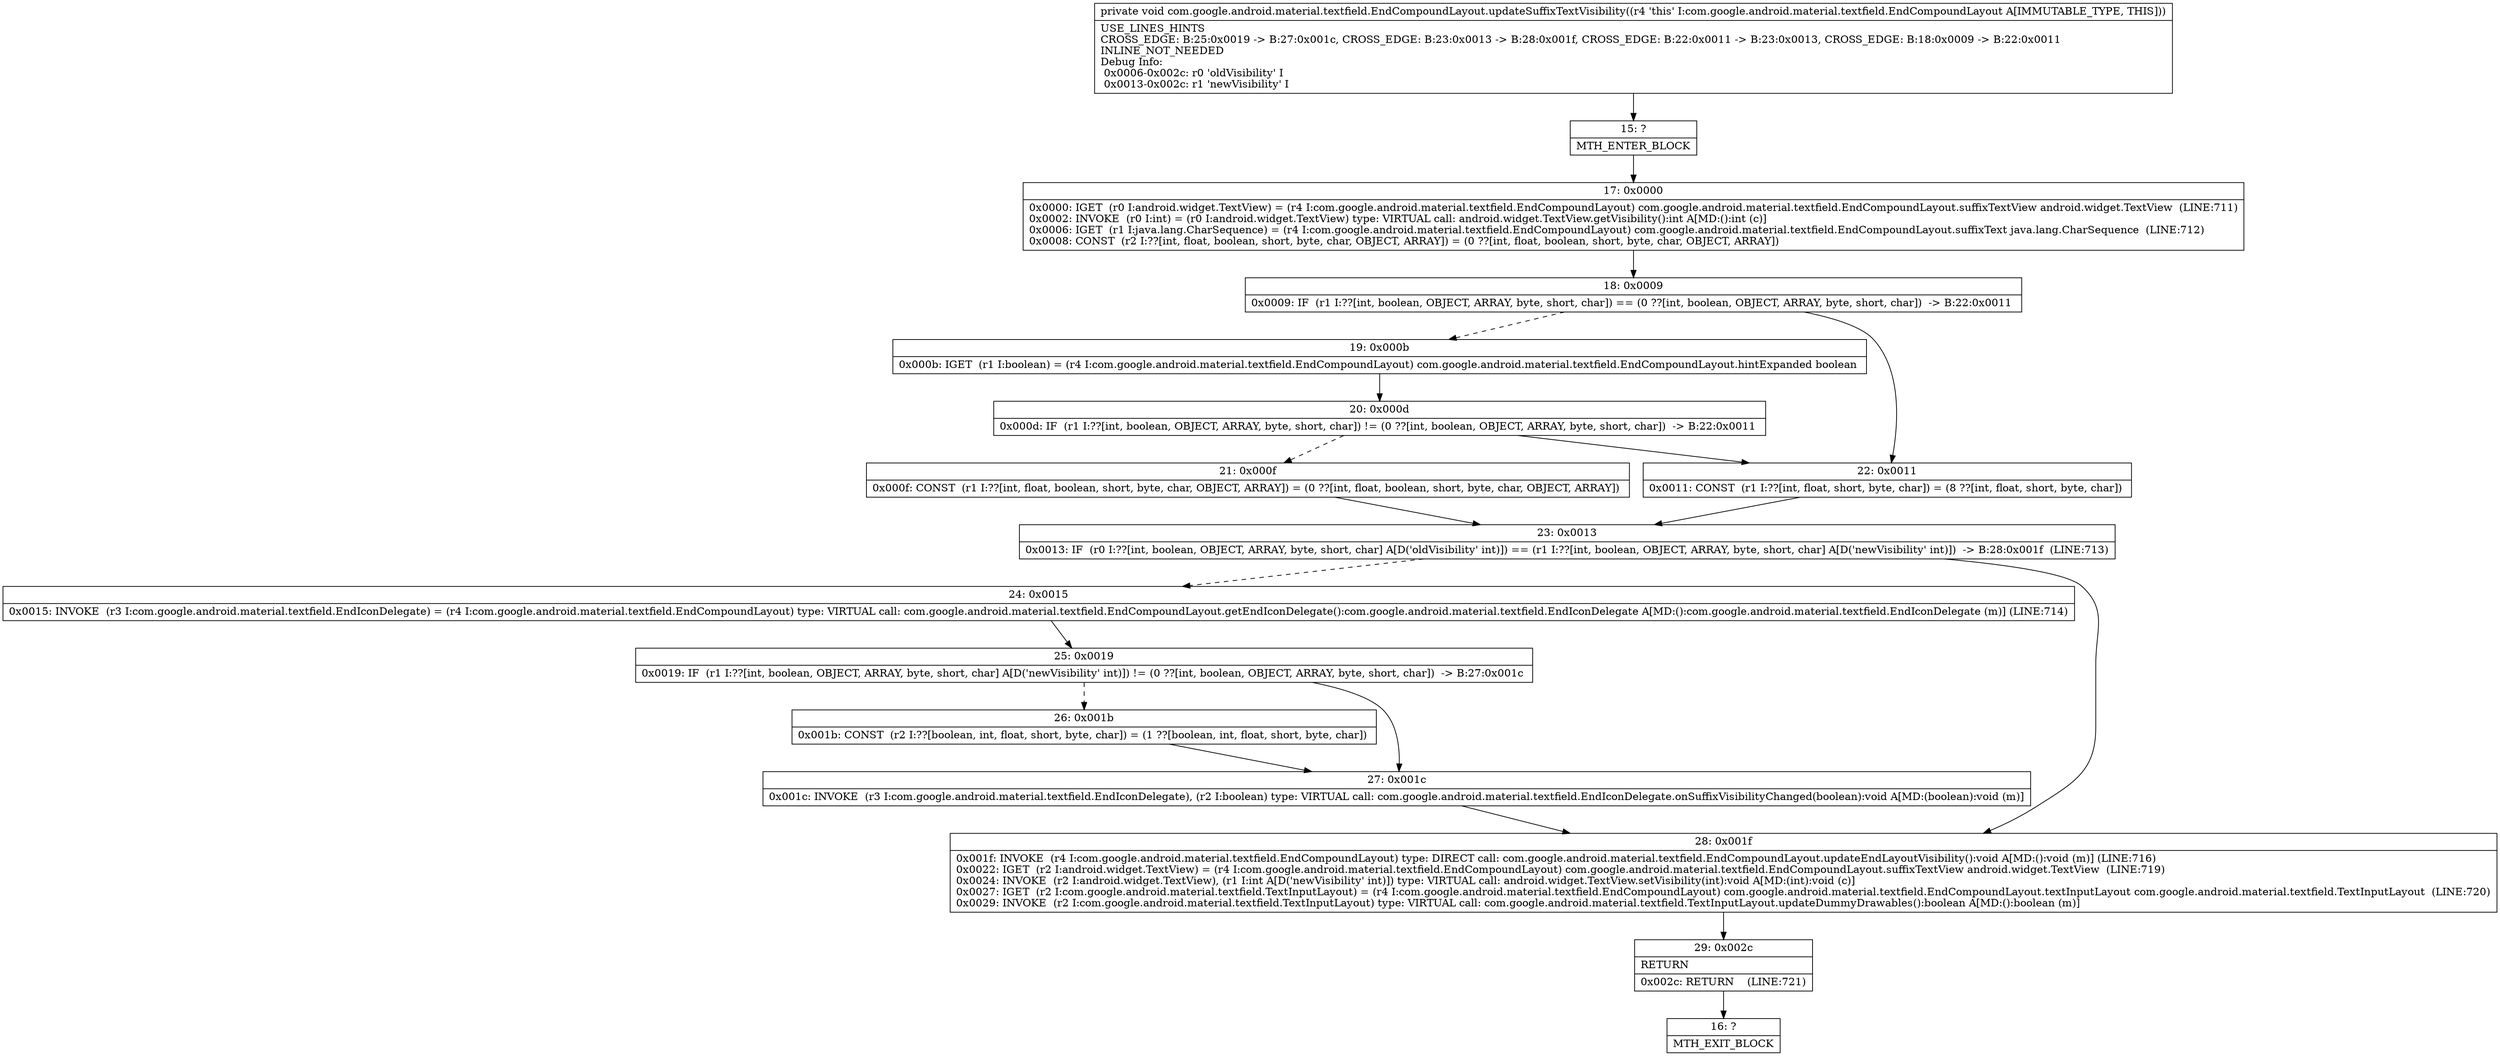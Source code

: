 digraph "CFG forcom.google.android.material.textfield.EndCompoundLayout.updateSuffixTextVisibility()V" {
Node_15 [shape=record,label="{15\:\ ?|MTH_ENTER_BLOCK\l}"];
Node_17 [shape=record,label="{17\:\ 0x0000|0x0000: IGET  (r0 I:android.widget.TextView) = (r4 I:com.google.android.material.textfield.EndCompoundLayout) com.google.android.material.textfield.EndCompoundLayout.suffixTextView android.widget.TextView  (LINE:711)\l0x0002: INVOKE  (r0 I:int) = (r0 I:android.widget.TextView) type: VIRTUAL call: android.widget.TextView.getVisibility():int A[MD:():int (c)]\l0x0006: IGET  (r1 I:java.lang.CharSequence) = (r4 I:com.google.android.material.textfield.EndCompoundLayout) com.google.android.material.textfield.EndCompoundLayout.suffixText java.lang.CharSequence  (LINE:712)\l0x0008: CONST  (r2 I:??[int, float, boolean, short, byte, char, OBJECT, ARRAY]) = (0 ??[int, float, boolean, short, byte, char, OBJECT, ARRAY]) \l}"];
Node_18 [shape=record,label="{18\:\ 0x0009|0x0009: IF  (r1 I:??[int, boolean, OBJECT, ARRAY, byte, short, char]) == (0 ??[int, boolean, OBJECT, ARRAY, byte, short, char])  \-\> B:22:0x0011 \l}"];
Node_19 [shape=record,label="{19\:\ 0x000b|0x000b: IGET  (r1 I:boolean) = (r4 I:com.google.android.material.textfield.EndCompoundLayout) com.google.android.material.textfield.EndCompoundLayout.hintExpanded boolean \l}"];
Node_20 [shape=record,label="{20\:\ 0x000d|0x000d: IF  (r1 I:??[int, boolean, OBJECT, ARRAY, byte, short, char]) != (0 ??[int, boolean, OBJECT, ARRAY, byte, short, char])  \-\> B:22:0x0011 \l}"];
Node_21 [shape=record,label="{21\:\ 0x000f|0x000f: CONST  (r1 I:??[int, float, boolean, short, byte, char, OBJECT, ARRAY]) = (0 ??[int, float, boolean, short, byte, char, OBJECT, ARRAY]) \l}"];
Node_23 [shape=record,label="{23\:\ 0x0013|0x0013: IF  (r0 I:??[int, boolean, OBJECT, ARRAY, byte, short, char] A[D('oldVisibility' int)]) == (r1 I:??[int, boolean, OBJECT, ARRAY, byte, short, char] A[D('newVisibility' int)])  \-\> B:28:0x001f  (LINE:713)\l}"];
Node_24 [shape=record,label="{24\:\ 0x0015|0x0015: INVOKE  (r3 I:com.google.android.material.textfield.EndIconDelegate) = (r4 I:com.google.android.material.textfield.EndCompoundLayout) type: VIRTUAL call: com.google.android.material.textfield.EndCompoundLayout.getEndIconDelegate():com.google.android.material.textfield.EndIconDelegate A[MD:():com.google.android.material.textfield.EndIconDelegate (m)] (LINE:714)\l}"];
Node_25 [shape=record,label="{25\:\ 0x0019|0x0019: IF  (r1 I:??[int, boolean, OBJECT, ARRAY, byte, short, char] A[D('newVisibility' int)]) != (0 ??[int, boolean, OBJECT, ARRAY, byte, short, char])  \-\> B:27:0x001c \l}"];
Node_26 [shape=record,label="{26\:\ 0x001b|0x001b: CONST  (r2 I:??[boolean, int, float, short, byte, char]) = (1 ??[boolean, int, float, short, byte, char]) \l}"];
Node_27 [shape=record,label="{27\:\ 0x001c|0x001c: INVOKE  (r3 I:com.google.android.material.textfield.EndIconDelegate), (r2 I:boolean) type: VIRTUAL call: com.google.android.material.textfield.EndIconDelegate.onSuffixVisibilityChanged(boolean):void A[MD:(boolean):void (m)]\l}"];
Node_28 [shape=record,label="{28\:\ 0x001f|0x001f: INVOKE  (r4 I:com.google.android.material.textfield.EndCompoundLayout) type: DIRECT call: com.google.android.material.textfield.EndCompoundLayout.updateEndLayoutVisibility():void A[MD:():void (m)] (LINE:716)\l0x0022: IGET  (r2 I:android.widget.TextView) = (r4 I:com.google.android.material.textfield.EndCompoundLayout) com.google.android.material.textfield.EndCompoundLayout.suffixTextView android.widget.TextView  (LINE:719)\l0x0024: INVOKE  (r2 I:android.widget.TextView), (r1 I:int A[D('newVisibility' int)]) type: VIRTUAL call: android.widget.TextView.setVisibility(int):void A[MD:(int):void (c)]\l0x0027: IGET  (r2 I:com.google.android.material.textfield.TextInputLayout) = (r4 I:com.google.android.material.textfield.EndCompoundLayout) com.google.android.material.textfield.EndCompoundLayout.textInputLayout com.google.android.material.textfield.TextInputLayout  (LINE:720)\l0x0029: INVOKE  (r2 I:com.google.android.material.textfield.TextInputLayout) type: VIRTUAL call: com.google.android.material.textfield.TextInputLayout.updateDummyDrawables():boolean A[MD:():boolean (m)]\l}"];
Node_29 [shape=record,label="{29\:\ 0x002c|RETURN\l|0x002c: RETURN    (LINE:721)\l}"];
Node_16 [shape=record,label="{16\:\ ?|MTH_EXIT_BLOCK\l}"];
Node_22 [shape=record,label="{22\:\ 0x0011|0x0011: CONST  (r1 I:??[int, float, short, byte, char]) = (8 ??[int, float, short, byte, char]) \l}"];
MethodNode[shape=record,label="{private void com.google.android.material.textfield.EndCompoundLayout.updateSuffixTextVisibility((r4 'this' I:com.google.android.material.textfield.EndCompoundLayout A[IMMUTABLE_TYPE, THIS]))  | USE_LINES_HINTS\lCROSS_EDGE: B:25:0x0019 \-\> B:27:0x001c, CROSS_EDGE: B:23:0x0013 \-\> B:28:0x001f, CROSS_EDGE: B:22:0x0011 \-\> B:23:0x0013, CROSS_EDGE: B:18:0x0009 \-\> B:22:0x0011\lINLINE_NOT_NEEDED\lDebug Info:\l  0x0006\-0x002c: r0 'oldVisibility' I\l  0x0013\-0x002c: r1 'newVisibility' I\l}"];
MethodNode -> Node_15;Node_15 -> Node_17;
Node_17 -> Node_18;
Node_18 -> Node_19[style=dashed];
Node_18 -> Node_22;
Node_19 -> Node_20;
Node_20 -> Node_21[style=dashed];
Node_20 -> Node_22;
Node_21 -> Node_23;
Node_23 -> Node_24[style=dashed];
Node_23 -> Node_28;
Node_24 -> Node_25;
Node_25 -> Node_26[style=dashed];
Node_25 -> Node_27;
Node_26 -> Node_27;
Node_27 -> Node_28;
Node_28 -> Node_29;
Node_29 -> Node_16;
Node_22 -> Node_23;
}

